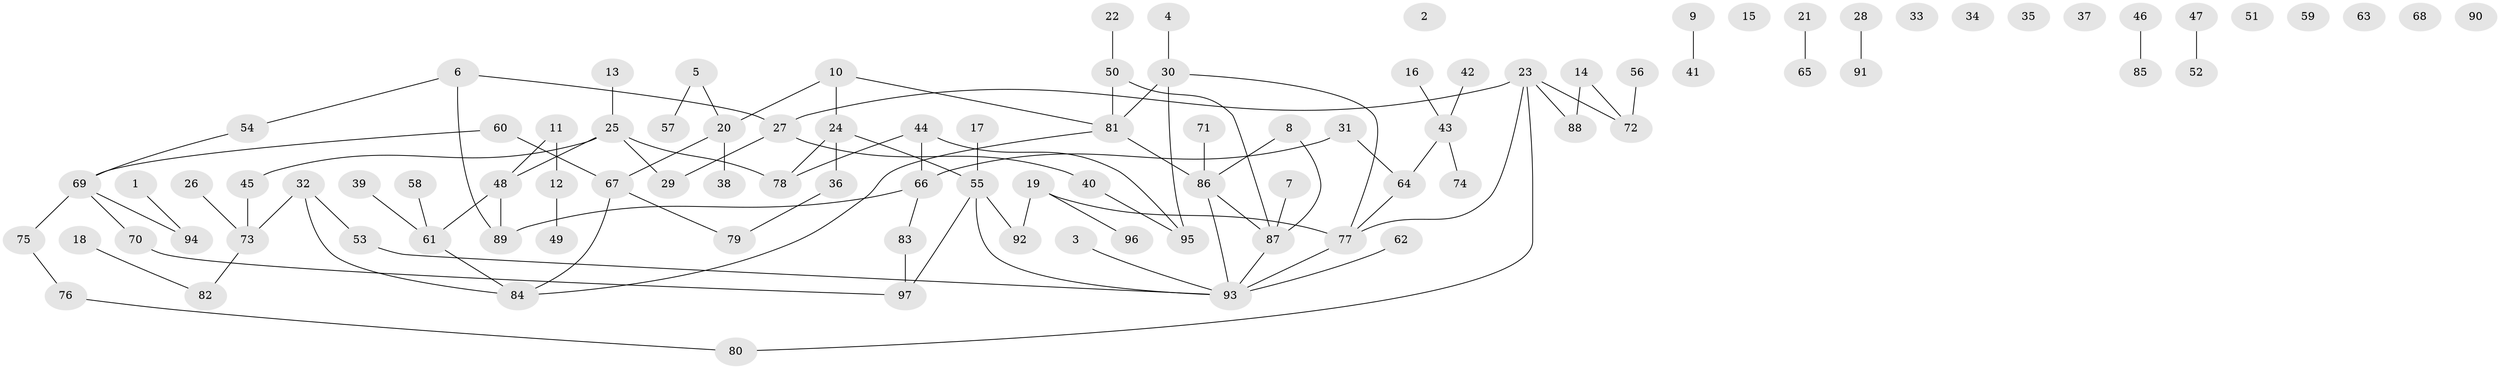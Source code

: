 // coarse degree distribution, {1: 0.24242424242424243, 0: 0.22727272727272727, 6: 0.045454545454545456, 3: 0.16666666666666666, 5: 0.07575757575757576, 4: 0.10606060606060606, 2: 0.13636363636363635}
// Generated by graph-tools (version 1.1) at 2025/23/03/03/25 07:23:28]
// undirected, 97 vertices, 102 edges
graph export_dot {
graph [start="1"]
  node [color=gray90,style=filled];
  1;
  2;
  3;
  4;
  5;
  6;
  7;
  8;
  9;
  10;
  11;
  12;
  13;
  14;
  15;
  16;
  17;
  18;
  19;
  20;
  21;
  22;
  23;
  24;
  25;
  26;
  27;
  28;
  29;
  30;
  31;
  32;
  33;
  34;
  35;
  36;
  37;
  38;
  39;
  40;
  41;
  42;
  43;
  44;
  45;
  46;
  47;
  48;
  49;
  50;
  51;
  52;
  53;
  54;
  55;
  56;
  57;
  58;
  59;
  60;
  61;
  62;
  63;
  64;
  65;
  66;
  67;
  68;
  69;
  70;
  71;
  72;
  73;
  74;
  75;
  76;
  77;
  78;
  79;
  80;
  81;
  82;
  83;
  84;
  85;
  86;
  87;
  88;
  89;
  90;
  91;
  92;
  93;
  94;
  95;
  96;
  97;
  1 -- 94;
  3 -- 93;
  4 -- 30;
  5 -- 20;
  5 -- 57;
  6 -- 27;
  6 -- 54;
  6 -- 89;
  7 -- 87;
  8 -- 86;
  8 -- 87;
  9 -- 41;
  10 -- 20;
  10 -- 24;
  10 -- 81;
  11 -- 12;
  11 -- 48;
  12 -- 49;
  13 -- 25;
  14 -- 72;
  14 -- 88;
  16 -- 43;
  17 -- 55;
  18 -- 82;
  19 -- 77;
  19 -- 92;
  19 -- 96;
  20 -- 38;
  20 -- 67;
  21 -- 65;
  22 -- 50;
  23 -- 27;
  23 -- 72;
  23 -- 77;
  23 -- 80;
  23 -- 88;
  24 -- 36;
  24 -- 55;
  24 -- 78;
  25 -- 29;
  25 -- 45;
  25 -- 48;
  25 -- 78;
  26 -- 73;
  27 -- 29;
  27 -- 40;
  28 -- 91;
  30 -- 77;
  30 -- 81;
  30 -- 95;
  31 -- 64;
  31 -- 66;
  32 -- 53;
  32 -- 73;
  32 -- 84;
  36 -- 79;
  39 -- 61;
  40 -- 95;
  42 -- 43;
  43 -- 64;
  43 -- 74;
  44 -- 66;
  44 -- 78;
  44 -- 95;
  45 -- 73;
  46 -- 85;
  47 -- 52;
  48 -- 61;
  48 -- 89;
  50 -- 81;
  50 -- 87;
  53 -- 93;
  54 -- 69;
  55 -- 92;
  55 -- 93;
  55 -- 97;
  56 -- 72;
  58 -- 61;
  60 -- 67;
  60 -- 69;
  61 -- 84;
  62 -- 93;
  64 -- 77;
  66 -- 83;
  66 -- 89;
  67 -- 79;
  67 -- 84;
  69 -- 70;
  69 -- 75;
  69 -- 94;
  70 -- 97;
  71 -- 86;
  73 -- 82;
  75 -- 76;
  76 -- 80;
  77 -- 93;
  81 -- 84;
  81 -- 86;
  83 -- 97;
  86 -- 87;
  86 -- 93;
  87 -- 93;
}
